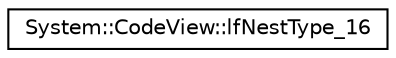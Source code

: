 digraph G
{
  edge [fontname="Helvetica",fontsize="10",labelfontname="Helvetica",labelfontsize="10"];
  node [fontname="Helvetica",fontsize="10",shape=record];
  rankdir="LR";
  Node1 [label="System::CodeView::lfNestType_16",height=0.2,width=0.4,color="black", fillcolor="white", style="filled",URL="$struct_system_1_1_code_view_1_1lf_nest_type__16.html"];
}
